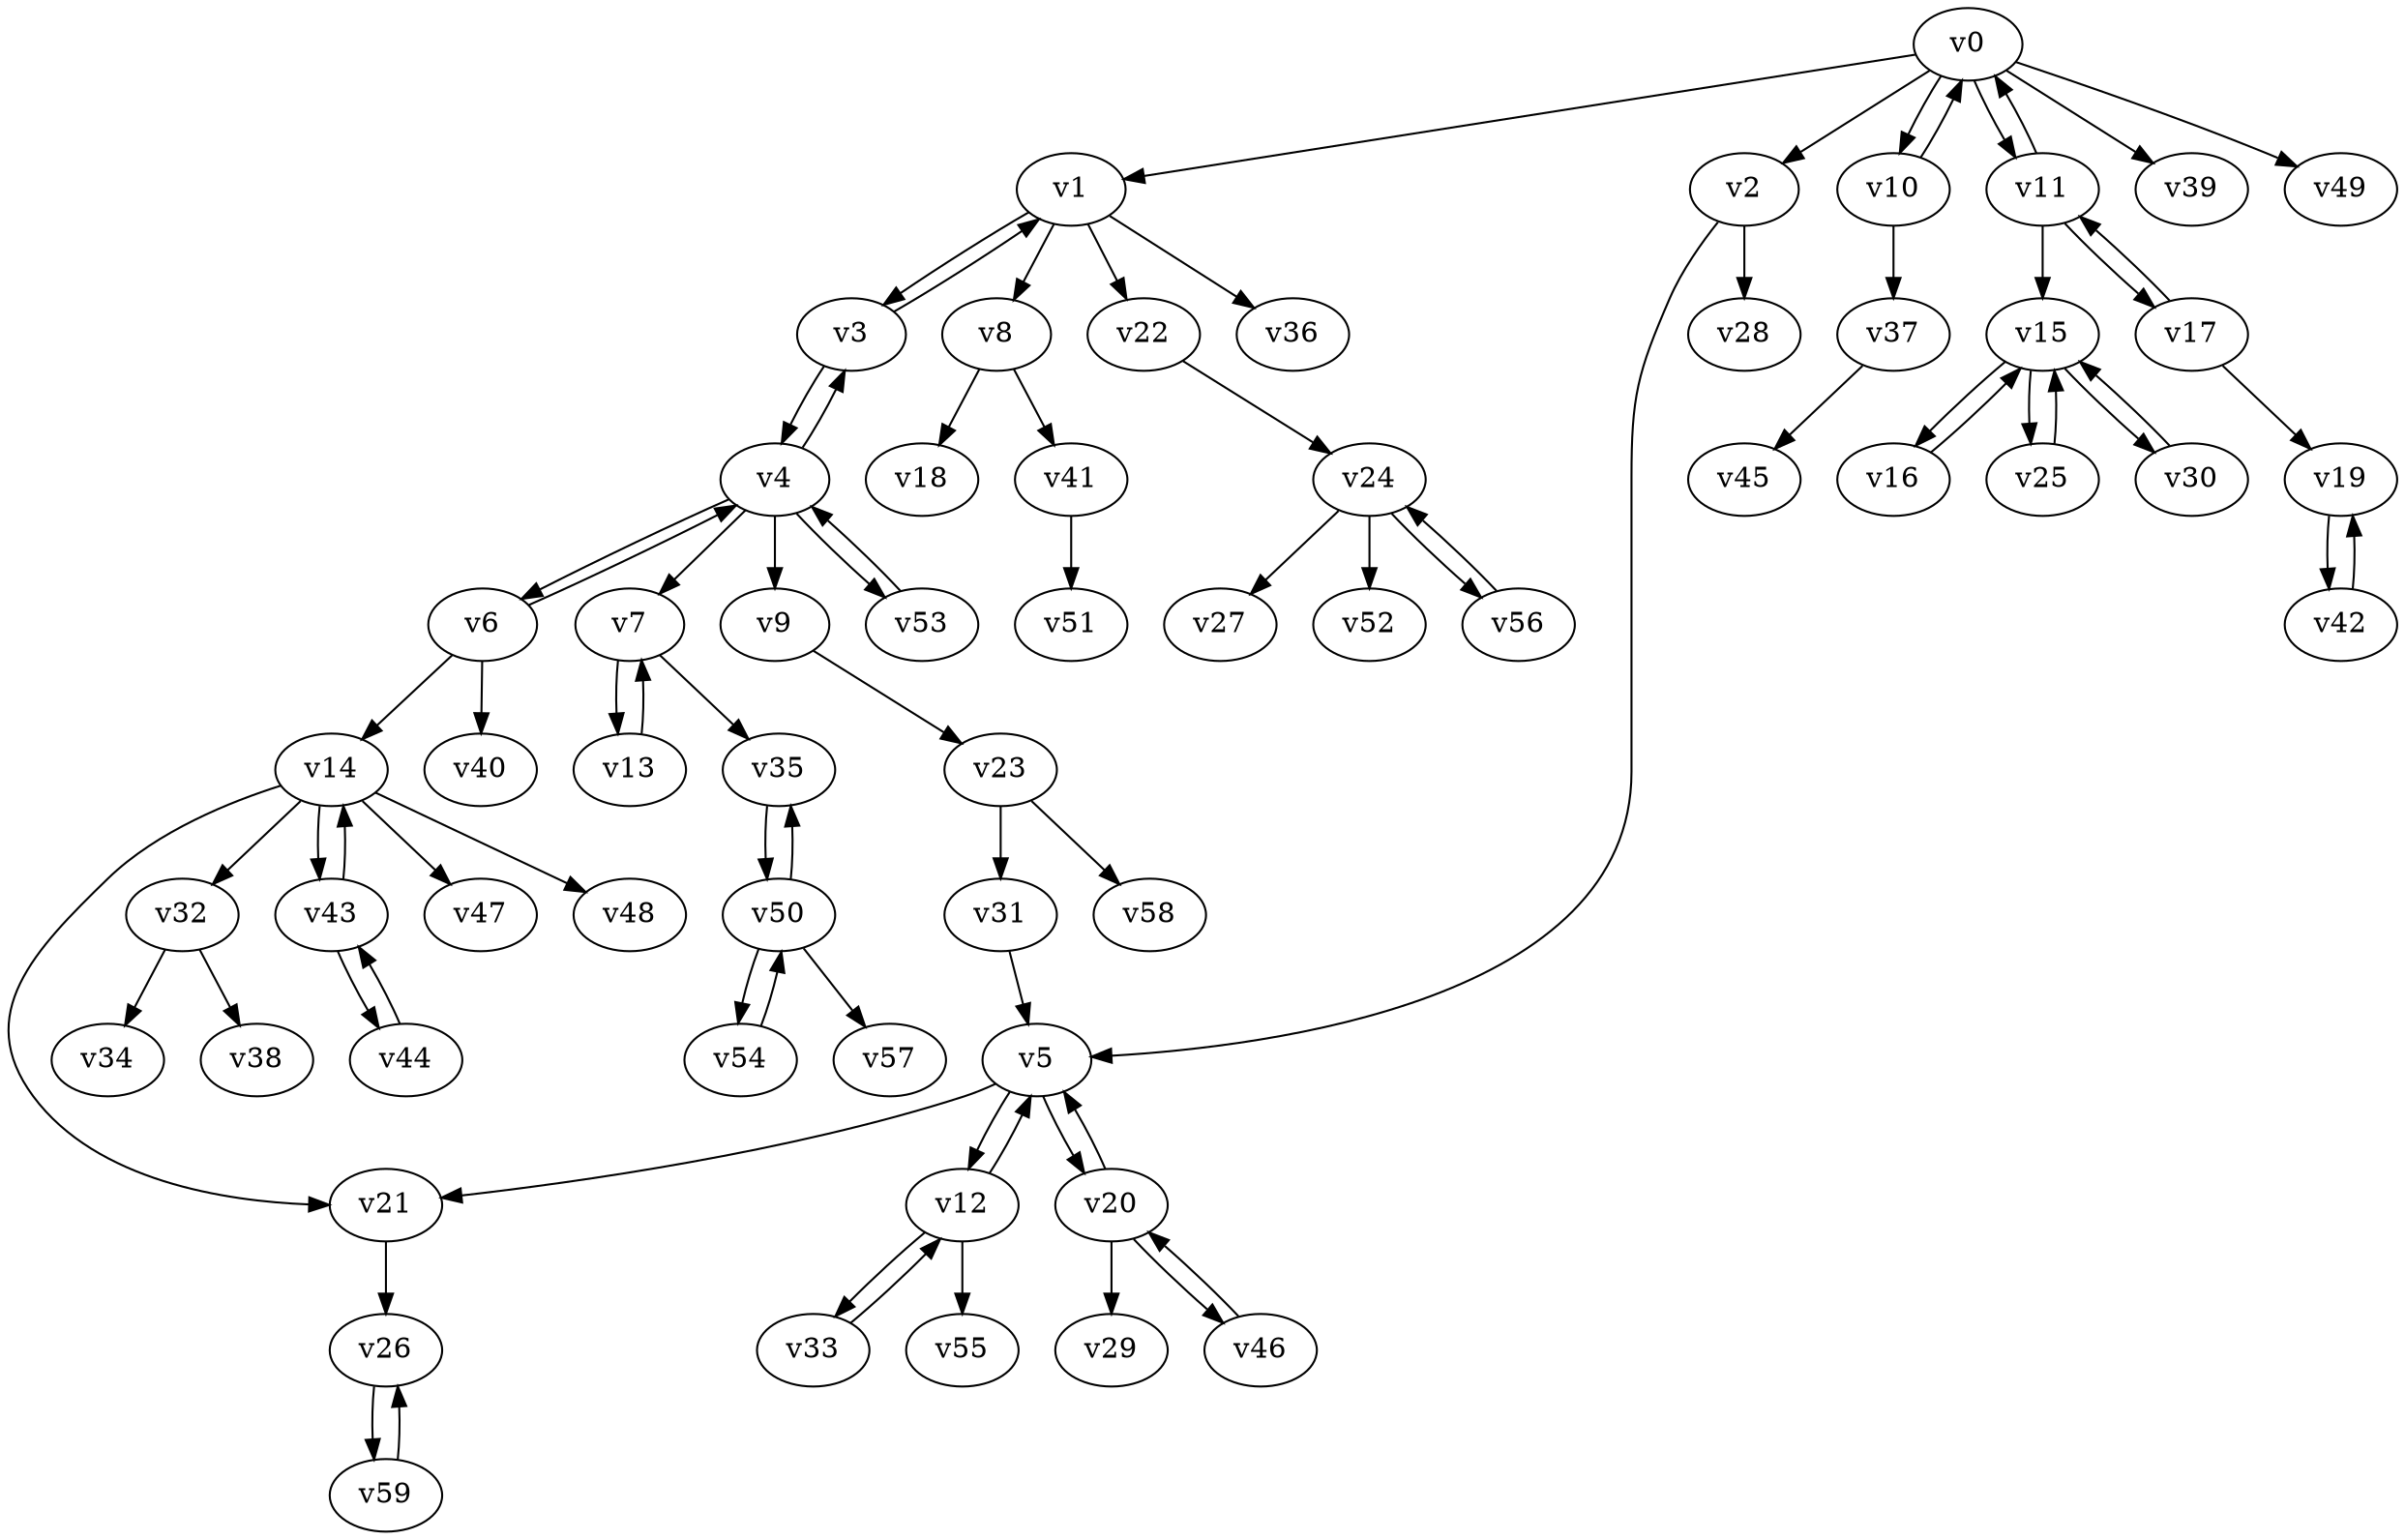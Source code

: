 digraph test076 {
    v0 [name="v0", player=0, weight=8];
    v1 [name="v1", player=1, weight=15];
    v2 [name="v2", player=0, weight=15];
    v3 [name="v3", player=1, weight=2];
    v4 [name="v4", player=0, weight=12];
    v5 [name="v5", player=1, weight=0];
    v6 [name="v6", player=0, weight=9];
    v7 [name="v7", player=1, weight=13];
    v8 [name="v8", player=0, weight=12];
    v9 [name="v9", player=1, weight=0];
    v10 [name="v10", player=0, weight=7];
    v11 [name="v11", player=1, weight=9];
    v12 [name="v12", player=0, weight=9];
    v13 [name="v13", player=1, weight=13];
    v14 [name="v14", player=0, weight=0];
    v15 [name="v15", player=1, weight=12];
    v16 [name="v16", player=0, weight=6];
    v17 [name="v17", player=1, weight=1];
    v18 [name="v18", player=0, weight=5];
    v19 [name="v19", player=1, weight=5];
    v20 [name="v20", player=0, weight=7];
    v21 [name="v21", player=1, weight=8];
    v22 [name="v22", player=0, weight=-1];
    v23 [name="v23", player=1, weight=14];
    v24 [name="v24", player=0, weight=9];
    v25 [name="v25", player=1, weight=13];
    v26 [name="v26", player=0, weight=4];
    v27 [name="v27", player=1, weight=10];
    v28 [name="v28", player=0, weight=3];
    v29 [name="v29", player=1, weight=9];
    v30 [name="v30", player=0, weight=14];
    v31 [name="v31", player=1, weight=5];
    v32 [name="v32", player=0, weight=2];
    v33 [name="v33", player=1, weight=13];
    v34 [name="v34", player=0, weight=7];
    v35 [name="v35", player=1, weight=-2];
    v36 [name="v36", player=0, weight=4];
    v37 [name="v37", player=1, weight=0];
    v38 [name="v38", player=0, weight=11];
    v39 [name="v39", player=1, weight=6];
    v40 [name="v40", player=0, weight=10];
    v41 [name="v41", player=1, weight=11];
    v42 [name="v42", player=0, weight=11];
    v43 [name="v43", player=1, weight=9];
    v44 [name="v44", player=0, weight=3];
    v45 [name="v45", player=1, weight=6];
    v46 [name="v46", player=0, weight=13];
    v47 [name="v47", player=1, weight=9];
    v48 [name="v48", player=0, weight=6];
    v49 [name="v49", player=1, weight=12];
    v50 [name="v50", player=0, weight=10];
    v51 [name="v51", player=1, weight=6];
    v52 [name="v52", player=0, weight=12];
    v53 [name="v53", player=1, weight=12];
    v54 [name="v54", player=0, weight=5];
    v55 [name="v55", player=1, weight=8];
    v56 [name="v56", player=0, weight=16];
    v57 [name="v57", player=1, weight=3];
    v58 [name="v58", player=0, weight=5];
    v59 [name="v59", player=1, weight=0];
    v0 -> v1;
    v0 -> v2;
    v1 -> v3;
    v3 -> v1;
    v3 -> v4;
    v4 -> v3;
    v2 -> v5;
    v4 -> v6;
    v6 -> v4;
    v4 -> v7;
    v1 -> v8;
    v4 -> v9;
    v0 -> v10;
    v10 -> v0;
    v0 -> v11;
    v11 -> v0;
    v5 -> v12;
    v12 -> v5;
    v7 -> v13;
    v13 -> v7;
    v6 -> v14;
    v11 -> v15;
    v15 -> v16;
    v16 -> v15;
    v11 -> v17;
    v17 -> v11;
    v8 -> v18;
    v17 -> v19;
    v5 -> v20;
    v20 -> v5;
    v5 -> v21;
    v1 -> v22;
    v9 -> v23;
    v22 -> v24;
    v15 -> v25;
    v25 -> v15;
    v21 -> v26;
    v24 -> v27;
    v2 -> v28;
    v20 -> v29;
    v15 -> v30;
    v30 -> v15;
    v23 -> v31;
    v14 -> v32;
    v12 -> v33;
    v33 -> v12;
    v32 -> v34;
    v7 -> v35;
    v1 -> v36;
    v10 -> v37;
    v32 -> v38;
    v0 -> v39;
    v6 -> v40;
    v8 -> v41;
    v19 -> v42;
    v42 -> v19;
    v14 -> v43;
    v43 -> v14;
    v43 -> v44;
    v44 -> v43;
    v37 -> v45;
    v20 -> v46;
    v46 -> v20;
    v14 -> v47;
    v14 -> v48;
    v0 -> v49;
    v35 -> v50;
    v50 -> v35;
    v41 -> v51;
    v24 -> v52;
    v4 -> v53;
    v53 -> v4;
    v50 -> v54;
    v54 -> v50;
    v12 -> v55;
    v24 -> v56;
    v56 -> v24;
    v50 -> v57;
    v23 -> v58;
    v26 -> v59;
    v59 -> v26;
    v14 -> v21;
    v31 -> v5;
}
